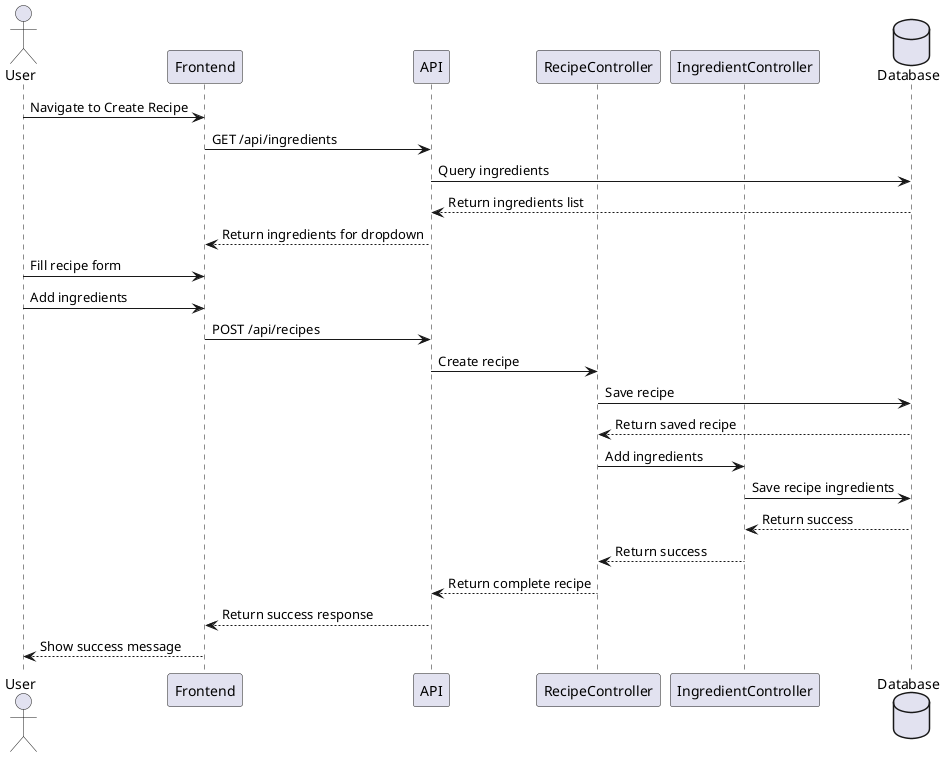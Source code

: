 @startuml Recipe Creation Sequence

actor User
participant "Frontend" as FE
participant "API" as API
participant "RecipeController" as RC
participant "IngredientController" as IC
database "Database" as DB

User -> FE: Navigate to Create Recipe
FE -> API: GET /api/ingredients
API -> DB: Query ingredients
DB --> API: Return ingredients list
API --> FE: Return ingredients for dropdown

User -> FE: Fill recipe form
User -> FE: Add ingredients
FE -> API: POST /api/recipes
API -> RC: Create recipe
RC -> DB: Save recipe
DB --> RC: Return saved recipe
RC -> IC: Add ingredients
IC -> DB: Save recipe ingredients
DB --> IC: Return success
IC --> RC: Return success
RC --> API: Return complete recipe
API --> FE: Return success response
FE --> User: Show success message

@enduml
